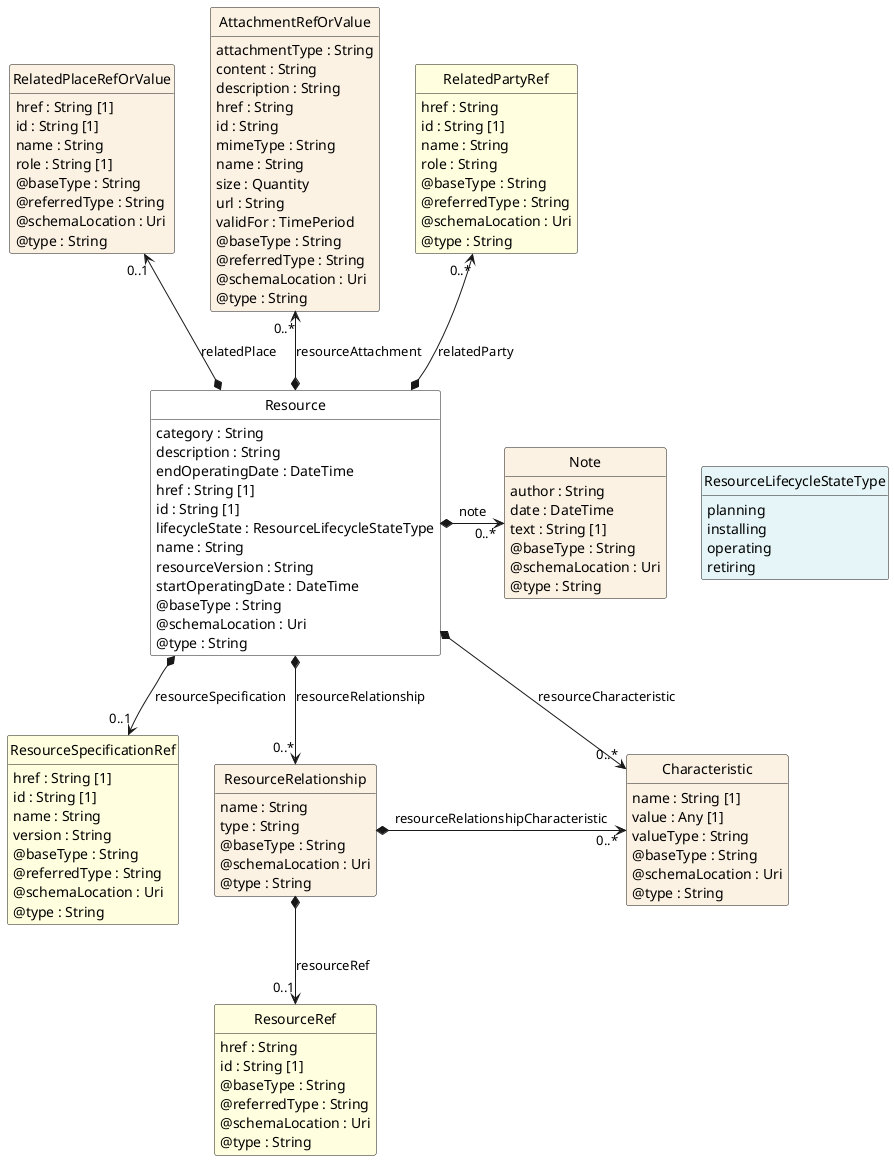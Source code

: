 @startuml
hide circle
hide methods
hide stereotype
show <<Enumeration>> stereotype
skinparam class {
   BackgroundColor<<Enumeration>> #E6F5F7
   BackgroundColor<<Ref>> #FFFFE0
   BackgroundColor<<Pivot>> #FFFFFFF
   BackgroundColor #FCF2E3
}

class Resource  <<Pivot>> {
    category : String
    description : String
    endOperatingDate : DateTime
    href : String [1]
    id : String [1]
    lifecycleState : ResourceLifecycleStateType
    name : String
    resourceVersion : String
    startOperatingDate : DateTime
    @baseType : String
    @schemaLocation : Uri
    @type : String
}

class ResourceLifecycleStateType <<Enumeration>> {
    planning
    installing
    operating
    retiring
}

class RelatedPlaceRefOrValue  {
    href : String [1]
    id : String [1]
    name : String
    role : String [1]
    @baseType : String
    @referredType : String
    @schemaLocation : Uri
    @type : String
}

class AttachmentRefOrValue  {
    attachmentType : String
    content : String
    description : String
    href : String
    id : String
    mimeType : String
    name : String
    size : Quantity
    url : String
    validFor : TimePeriod
    @baseType : String
    @referredType : String
    @schemaLocation : Uri
    @type : String
}

class Note  {
    author : String
    date : DateTime
    text : String [1]
    @baseType : String
    @schemaLocation : Uri
    @type : String
}

class ResourceSpecificationRef  <<Ref>> {
    href : String [1]
    id : String [1]
    name : String
    version : String
    @baseType : String
    @referredType : String
    @schemaLocation : Uri
    @type : String
}

class Characteristic  {
    name : String [1]
    value : Any [1]
    valueType : String
    @baseType : String
    @schemaLocation : Uri
    @type : String
}

class RelatedPartyRef  <<Ref>> {
    href : String
    id : String [1]
    name : String
    role : String
    @baseType : String
    @referredType : String
    @schemaLocation : Uri
    @type : String
}

class ResourceRelationship  {
    name : String
    type : String
    @baseType : String
    @schemaLocation : Uri
    @type : String
}

class ResourceRef  <<Ref>> {
    href : String
    id : String [1]
    @baseType : String
    @referredType : String
    @schemaLocation : Uri
    @type : String
}

Resource -right[hidden]-> ResourceLifecycleStateType

Resource *-->  "0..*" Characteristic : resourceCharacteristic

Resource *-->  "0..*" ResourceRelationship : resourceRelationship

ResourceRelationship *-right-> "0..*" Characteristic : resourceRelationshipCharacteristic

Note "0..*" <-left-* Resource : note

RelatedPartyRef "0..*" <--* Resource : relatedParty

RelatedPlaceRefOrValue "0..1" <--* Resource : relatedPlace

AttachmentRefOrValue "0..*" <--* Resource : resourceAttachment

Resource *-->  "0..1" ResourceSpecificationRef : resourceSpecification

Characteristic <-left[hidden]- ResourceSpecificationRef

ResourceRelationship *-->  "0..1" ResourceRef : resourceRef

@enduml